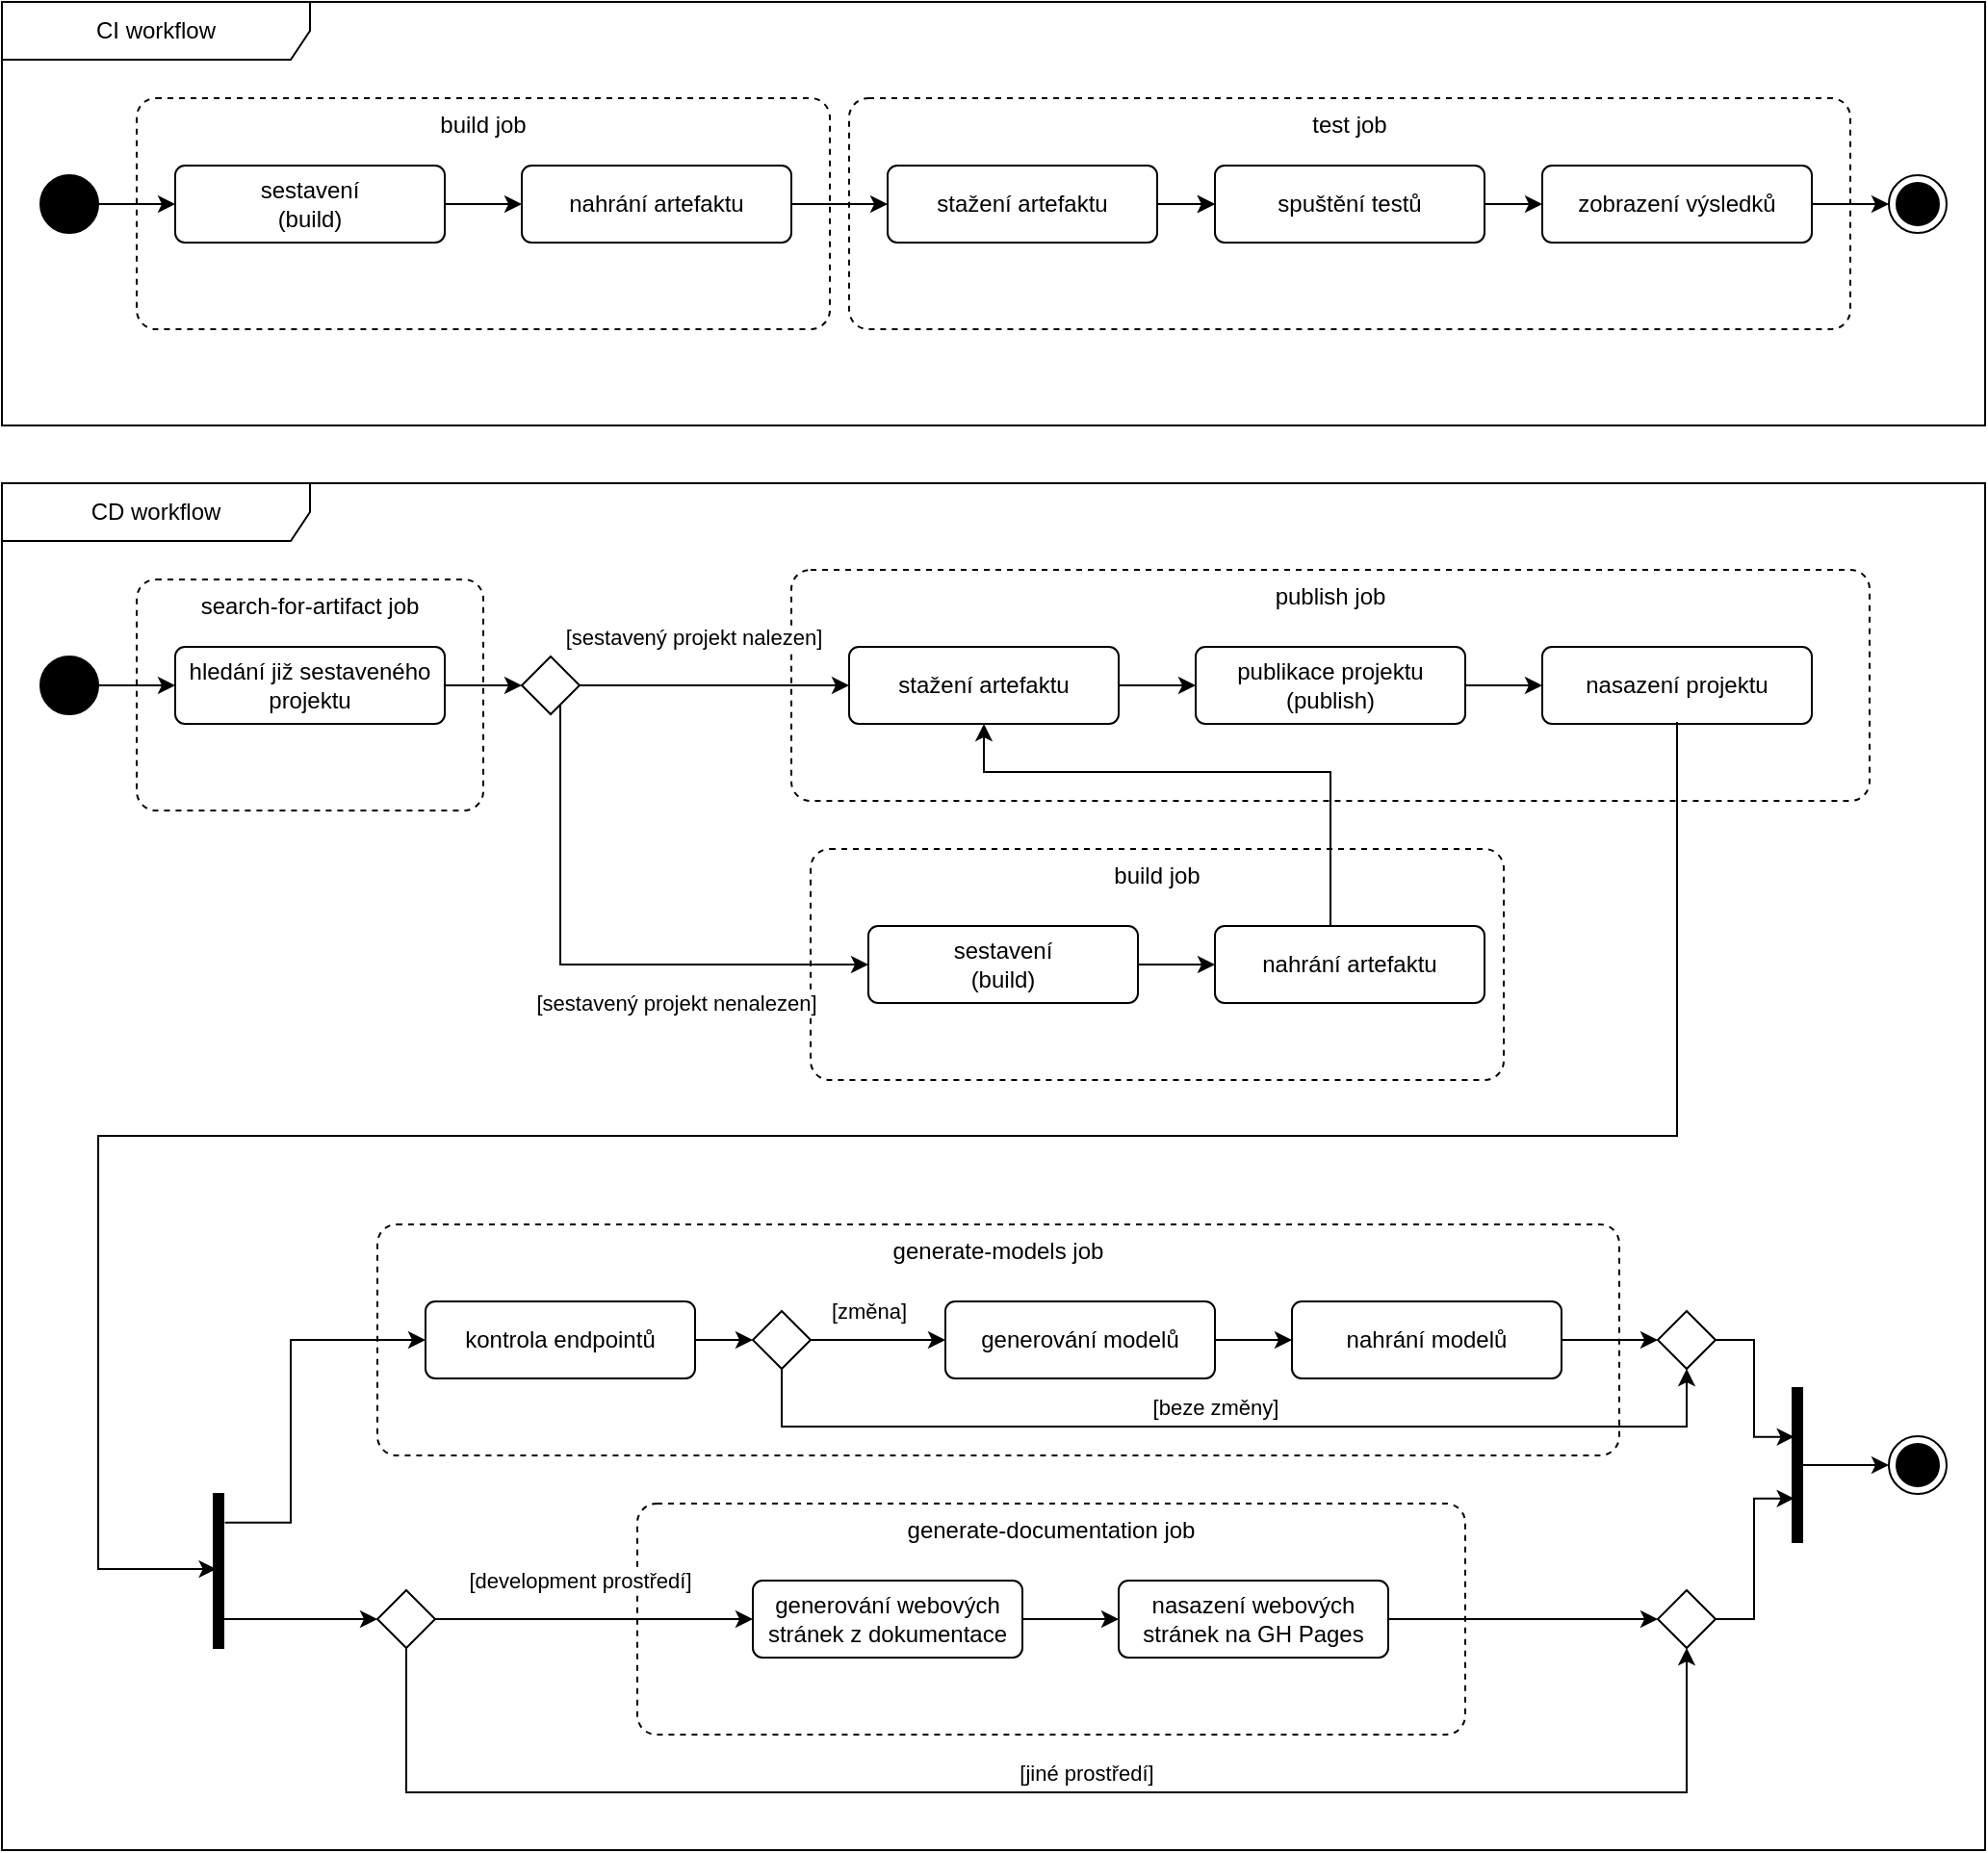 <mxfile version="26.0.15">
  <diagram name="Stránka-1" id="0nZLXH22_bBQ2f5gnhHG">
    <mxGraphModel dx="1682" dy="1073" grid="1" gridSize="10" guides="1" tooltips="1" connect="1" arrows="1" fold="1" page="1" pageScale="1" pageWidth="3300" pageHeight="4681" math="0" shadow="0">
      <root>
        <mxCell id="0" />
        <mxCell id="1" parent="0" />
        <mxCell id="ZliIxLHXJezebO3cyz0a-13" value="CI workflow" style="shape=umlFrame;whiteSpace=wrap;html=1;pointerEvents=0;recursiveResize=0;container=1;collapsible=0;width=160;" vertex="1" parent="1">
          <mxGeometry x="590" y="310" width="1030" height="220" as="geometry" />
        </mxCell>
        <mxCell id="ZliIxLHXJezebO3cyz0a-34" value="test job" style="html=1;align=center;verticalAlign=top;rounded=1;absoluteArcSize=1;arcSize=20;dashed=1;whiteSpace=wrap;" vertex="1" parent="ZliIxLHXJezebO3cyz0a-13">
          <mxGeometry x="440" y="50" width="520" height="120" as="geometry" />
        </mxCell>
        <mxCell id="ZliIxLHXJezebO3cyz0a-33" value="build job" style="html=1;align=center;verticalAlign=top;rounded=1;absoluteArcSize=1;arcSize=20;dashed=1;whiteSpace=wrap;" vertex="1" parent="ZliIxLHXJezebO3cyz0a-13">
          <mxGeometry x="70" y="50" width="360" height="120" as="geometry" />
        </mxCell>
        <mxCell id="ZliIxLHXJezebO3cyz0a-25" style="edgeStyle=orthogonalEdgeStyle;rounded=0;orthogonalLoop=1;jettySize=auto;html=1;" edge="1" parent="ZliIxLHXJezebO3cyz0a-13" source="ZliIxLHXJezebO3cyz0a-22" target="ZliIxLHXJezebO3cyz0a-24">
          <mxGeometry relative="1" as="geometry" />
        </mxCell>
        <mxCell id="ZliIxLHXJezebO3cyz0a-22" value="sestavení&lt;div&gt;(build)&lt;/div&gt;" style="html=1;align=center;verticalAlign=middle;rounded=1;absoluteArcSize=1;arcSize=10;dashed=0;whiteSpace=wrap;" vertex="1" parent="ZliIxLHXJezebO3cyz0a-13">
          <mxGeometry x="90" y="85" width="140" height="40" as="geometry" />
        </mxCell>
        <mxCell id="ZliIxLHXJezebO3cyz0a-27" style="edgeStyle=orthogonalEdgeStyle;rounded=0;orthogonalLoop=1;jettySize=auto;html=1;entryX=0;entryY=0.5;entryDx=0;entryDy=0;" edge="1" parent="ZliIxLHXJezebO3cyz0a-13" source="ZliIxLHXJezebO3cyz0a-24" target="ZliIxLHXJezebO3cyz0a-26">
          <mxGeometry relative="1" as="geometry" />
        </mxCell>
        <mxCell id="ZliIxLHXJezebO3cyz0a-24" value="nahrání artefaktu" style="html=1;align=center;verticalAlign=middle;rounded=1;absoluteArcSize=1;arcSize=10;dashed=0;whiteSpace=wrap;" vertex="1" parent="ZliIxLHXJezebO3cyz0a-13">
          <mxGeometry x="270" y="85" width="140" height="40" as="geometry" />
        </mxCell>
        <mxCell id="ZliIxLHXJezebO3cyz0a-12" value="" style="ellipse;html=1;shape=endState;fillColor=strokeColor;" vertex="1" parent="ZliIxLHXJezebO3cyz0a-13">
          <mxGeometry x="980" y="90" width="30" height="30" as="geometry" />
        </mxCell>
        <mxCell id="ZliIxLHXJezebO3cyz0a-29" style="edgeStyle=orthogonalEdgeStyle;rounded=0;orthogonalLoop=1;jettySize=auto;html=1;" edge="1" parent="ZliIxLHXJezebO3cyz0a-13" source="ZliIxLHXJezebO3cyz0a-26" target="ZliIxLHXJezebO3cyz0a-28">
          <mxGeometry relative="1" as="geometry" />
        </mxCell>
        <mxCell id="ZliIxLHXJezebO3cyz0a-105" value="" style="edgeStyle=orthogonalEdgeStyle;rounded=0;orthogonalLoop=1;jettySize=auto;html=1;" edge="1" parent="ZliIxLHXJezebO3cyz0a-13" source="ZliIxLHXJezebO3cyz0a-26" target="ZliIxLHXJezebO3cyz0a-28">
          <mxGeometry relative="1" as="geometry" />
        </mxCell>
        <mxCell id="ZliIxLHXJezebO3cyz0a-26" value="stažení artefaktu" style="html=1;align=center;verticalAlign=middle;rounded=1;absoluteArcSize=1;arcSize=10;dashed=0;whiteSpace=wrap;" vertex="1" parent="ZliIxLHXJezebO3cyz0a-13">
          <mxGeometry x="460" y="85" width="140" height="40" as="geometry" />
        </mxCell>
        <mxCell id="ZliIxLHXJezebO3cyz0a-11" value="" style="ellipse;fillColor=strokeColor;html=1;" vertex="1" parent="ZliIxLHXJezebO3cyz0a-13">
          <mxGeometry x="20" y="90" width="30" height="30" as="geometry" />
        </mxCell>
        <mxCell id="ZliIxLHXJezebO3cyz0a-23" style="edgeStyle=orthogonalEdgeStyle;rounded=0;orthogonalLoop=1;jettySize=auto;html=1;entryX=0;entryY=0.5;entryDx=0;entryDy=0;" edge="1" parent="ZliIxLHXJezebO3cyz0a-13" source="ZliIxLHXJezebO3cyz0a-11" target="ZliIxLHXJezebO3cyz0a-22">
          <mxGeometry relative="1" as="geometry" />
        </mxCell>
        <mxCell id="ZliIxLHXJezebO3cyz0a-31" style="edgeStyle=orthogonalEdgeStyle;rounded=0;orthogonalLoop=1;jettySize=auto;html=1;" edge="1" parent="ZliIxLHXJezebO3cyz0a-13" source="ZliIxLHXJezebO3cyz0a-28" target="ZliIxLHXJezebO3cyz0a-30">
          <mxGeometry relative="1" as="geometry" />
        </mxCell>
        <mxCell id="ZliIxLHXJezebO3cyz0a-28" value="spuštění testů" style="html=1;align=center;verticalAlign=middle;rounded=1;absoluteArcSize=1;arcSize=10;dashed=0;whiteSpace=wrap;" vertex="1" parent="ZliIxLHXJezebO3cyz0a-13">
          <mxGeometry x="630" y="85" width="140" height="40" as="geometry" />
        </mxCell>
        <mxCell id="ZliIxLHXJezebO3cyz0a-32" style="edgeStyle=orthogonalEdgeStyle;rounded=0;orthogonalLoop=1;jettySize=auto;html=1;entryX=0;entryY=0.5;entryDx=0;entryDy=0;" edge="1" parent="ZliIxLHXJezebO3cyz0a-13" source="ZliIxLHXJezebO3cyz0a-30" target="ZliIxLHXJezebO3cyz0a-12">
          <mxGeometry relative="1" as="geometry" />
        </mxCell>
        <mxCell id="ZliIxLHXJezebO3cyz0a-30" value="zobrazení výsledků" style="html=1;align=center;verticalAlign=middle;rounded=1;absoluteArcSize=1;arcSize=10;dashed=0;whiteSpace=wrap;" vertex="1" parent="ZliIxLHXJezebO3cyz0a-13">
          <mxGeometry x="800" y="85" width="140" height="40" as="geometry" />
        </mxCell>
        <mxCell id="ZliIxLHXJezebO3cyz0a-35" value="CD workflow" style="shape=umlFrame;whiteSpace=wrap;html=1;pointerEvents=0;recursiveResize=0;container=1;collapsible=0;width=160;" vertex="1" parent="1">
          <mxGeometry x="590" y="560" width="1030" height="710" as="geometry" />
        </mxCell>
        <mxCell id="ZliIxLHXJezebO3cyz0a-69" value="generate-documentation job" style="html=1;align=center;verticalAlign=top;rounded=1;absoluteArcSize=1;arcSize=20;dashed=1;whiteSpace=wrap;" vertex="1" parent="ZliIxLHXJezebO3cyz0a-35">
          <mxGeometry x="330" y="530" width="430" height="120" as="geometry" />
        </mxCell>
        <mxCell id="ZliIxLHXJezebO3cyz0a-68" value="generate-models job" style="html=1;align=center;verticalAlign=top;rounded=1;absoluteArcSize=1;arcSize=20;dashed=1;whiteSpace=wrap;" vertex="1" parent="ZliIxLHXJezebO3cyz0a-35">
          <mxGeometry x="195" y="385" width="645" height="120" as="geometry" />
        </mxCell>
        <mxCell id="ZliIxLHXJezebO3cyz0a-55" value="build job" style="html=1;align=center;verticalAlign=top;rounded=1;absoluteArcSize=1;arcSize=20;dashed=1;whiteSpace=wrap;" vertex="1" parent="ZliIxLHXJezebO3cyz0a-35">
          <mxGeometry x="420" y="190" width="360" height="120" as="geometry" />
        </mxCell>
        <mxCell id="ZliIxLHXJezebO3cyz0a-36" value="publish job" style="html=1;align=center;verticalAlign=top;rounded=1;absoluteArcSize=1;arcSize=20;dashed=1;whiteSpace=wrap;" vertex="1" parent="ZliIxLHXJezebO3cyz0a-35">
          <mxGeometry x="410" y="45" width="560" height="120" as="geometry" />
        </mxCell>
        <mxCell id="ZliIxLHXJezebO3cyz0a-37" value="search-for-artifact job" style="html=1;align=center;verticalAlign=top;rounded=1;absoluteArcSize=1;arcSize=20;dashed=1;whiteSpace=wrap;" vertex="1" parent="ZliIxLHXJezebO3cyz0a-35">
          <mxGeometry x="70" y="50" width="180" height="120" as="geometry" />
        </mxCell>
        <mxCell id="ZliIxLHXJezebO3cyz0a-38" style="edgeStyle=orthogonalEdgeStyle;rounded=0;orthogonalLoop=1;jettySize=auto;html=1;entryX=0;entryY=0.5;entryDx=0;entryDy=0;" edge="1" parent="ZliIxLHXJezebO3cyz0a-35" source="ZliIxLHXJezebO3cyz0a-39" target="ZliIxLHXJezebO3cyz0a-51">
          <mxGeometry relative="1" as="geometry">
            <mxPoint x="180" y="105" as="targetPoint" />
          </mxGeometry>
        </mxCell>
        <mxCell id="ZliIxLHXJezebO3cyz0a-39" value="hledání již sestaveného projektu" style="html=1;align=center;verticalAlign=middle;rounded=1;absoluteArcSize=1;arcSize=10;dashed=0;whiteSpace=wrap;" vertex="1" parent="ZliIxLHXJezebO3cyz0a-35">
          <mxGeometry x="90" y="85" width="140" height="40" as="geometry" />
        </mxCell>
        <mxCell id="ZliIxLHXJezebO3cyz0a-42" value="" style="ellipse;html=1;shape=endState;fillColor=strokeColor;" vertex="1" parent="ZliIxLHXJezebO3cyz0a-35">
          <mxGeometry x="980" y="495" width="30" height="30" as="geometry" />
        </mxCell>
        <mxCell id="ZliIxLHXJezebO3cyz0a-45" value="" style="ellipse;fillColor=strokeColor;html=1;" vertex="1" parent="ZliIxLHXJezebO3cyz0a-35">
          <mxGeometry x="20" y="90" width="30" height="30" as="geometry" />
        </mxCell>
        <mxCell id="ZliIxLHXJezebO3cyz0a-46" style="edgeStyle=orthogonalEdgeStyle;rounded=0;orthogonalLoop=1;jettySize=auto;html=1;entryX=0;entryY=0.5;entryDx=0;entryDy=0;" edge="1" parent="ZliIxLHXJezebO3cyz0a-35" source="ZliIxLHXJezebO3cyz0a-45" target="ZliIxLHXJezebO3cyz0a-39">
          <mxGeometry relative="1" as="geometry" />
        </mxCell>
        <mxCell id="ZliIxLHXJezebO3cyz0a-54" value="[sestavený projekt nalezen]" style="edgeStyle=orthogonalEdgeStyle;rounded=0;orthogonalLoop=1;jettySize=auto;html=1;entryX=0;entryY=0.5;entryDx=0;entryDy=0;" edge="1" parent="ZliIxLHXJezebO3cyz0a-35" source="ZliIxLHXJezebO3cyz0a-51" target="ZliIxLHXJezebO3cyz0a-53">
          <mxGeometry x="-0.158" y="25" relative="1" as="geometry">
            <mxPoint as="offset" />
          </mxGeometry>
        </mxCell>
        <mxCell id="ZliIxLHXJezebO3cyz0a-59" value="[sestavený projekt nenalezen]" style="edgeStyle=orthogonalEdgeStyle;rounded=0;orthogonalLoop=1;jettySize=auto;html=1;entryX=0;entryY=0.5;entryDx=0;entryDy=0;" edge="1" parent="ZliIxLHXJezebO3cyz0a-35" source="ZliIxLHXJezebO3cyz0a-51" target="ZliIxLHXJezebO3cyz0a-57">
          <mxGeometry x="0.322" y="-20" relative="1" as="geometry">
            <Array as="points">
              <mxPoint x="290" y="250" />
            </Array>
            <mxPoint as="offset" />
          </mxGeometry>
        </mxCell>
        <mxCell id="ZliIxLHXJezebO3cyz0a-51" value="" style="rhombus;" vertex="1" parent="ZliIxLHXJezebO3cyz0a-35">
          <mxGeometry x="270" y="90" width="30" height="30" as="geometry" />
        </mxCell>
        <mxCell id="ZliIxLHXJezebO3cyz0a-61" style="edgeStyle=orthogonalEdgeStyle;rounded=0;orthogonalLoop=1;jettySize=auto;html=1;" edge="1" parent="ZliIxLHXJezebO3cyz0a-35" source="ZliIxLHXJezebO3cyz0a-53" target="ZliIxLHXJezebO3cyz0a-60">
          <mxGeometry relative="1" as="geometry" />
        </mxCell>
        <mxCell id="ZliIxLHXJezebO3cyz0a-53" value="stažení artefaktu" style="html=1;align=center;verticalAlign=middle;rounded=1;absoluteArcSize=1;arcSize=10;dashed=0;whiteSpace=wrap;" vertex="1" parent="ZliIxLHXJezebO3cyz0a-35">
          <mxGeometry x="440" y="85" width="140" height="40" as="geometry" />
        </mxCell>
        <mxCell id="ZliIxLHXJezebO3cyz0a-56" style="edgeStyle=orthogonalEdgeStyle;rounded=0;orthogonalLoop=1;jettySize=auto;html=1;" edge="1" parent="ZliIxLHXJezebO3cyz0a-35" source="ZliIxLHXJezebO3cyz0a-57" target="ZliIxLHXJezebO3cyz0a-58">
          <mxGeometry relative="1" as="geometry" />
        </mxCell>
        <mxCell id="ZliIxLHXJezebO3cyz0a-57" value="sestavení&lt;div&gt;(build)&lt;/div&gt;" style="html=1;align=center;verticalAlign=middle;rounded=1;absoluteArcSize=1;arcSize=10;dashed=0;whiteSpace=wrap;" vertex="1" parent="ZliIxLHXJezebO3cyz0a-35">
          <mxGeometry x="450" y="230" width="140" height="40" as="geometry" />
        </mxCell>
        <mxCell id="ZliIxLHXJezebO3cyz0a-63" style="edgeStyle=orthogonalEdgeStyle;rounded=0;orthogonalLoop=1;jettySize=auto;html=1;entryX=0.5;entryY=1;entryDx=0;entryDy=0;" edge="1" parent="ZliIxLHXJezebO3cyz0a-35" source="ZliIxLHXJezebO3cyz0a-58" target="ZliIxLHXJezebO3cyz0a-53">
          <mxGeometry relative="1" as="geometry">
            <Array as="points">
              <mxPoint x="690" y="150" />
              <mxPoint x="510" y="150" />
            </Array>
          </mxGeometry>
        </mxCell>
        <mxCell id="ZliIxLHXJezebO3cyz0a-58" value="nahrání artefaktu" style="html=1;align=center;verticalAlign=middle;rounded=1;absoluteArcSize=1;arcSize=10;dashed=0;whiteSpace=wrap;" vertex="1" parent="ZliIxLHXJezebO3cyz0a-35">
          <mxGeometry x="630" y="230" width="140" height="40" as="geometry" />
        </mxCell>
        <mxCell id="ZliIxLHXJezebO3cyz0a-64" style="edgeStyle=orthogonalEdgeStyle;rounded=0;orthogonalLoop=1;jettySize=auto;html=1;" edge="1" parent="ZliIxLHXJezebO3cyz0a-35" source="ZliIxLHXJezebO3cyz0a-60" target="ZliIxLHXJezebO3cyz0a-62">
          <mxGeometry relative="1" as="geometry" />
        </mxCell>
        <mxCell id="ZliIxLHXJezebO3cyz0a-60" value="publikace projektu&lt;div&gt;(publish)&lt;/div&gt;" style="html=1;align=center;verticalAlign=middle;rounded=1;absoluteArcSize=1;arcSize=10;dashed=0;whiteSpace=wrap;" vertex="1" parent="ZliIxLHXJezebO3cyz0a-35">
          <mxGeometry x="620" y="85" width="140" height="40" as="geometry" />
        </mxCell>
        <mxCell id="ZliIxLHXJezebO3cyz0a-62" value="nasazení projektu" style="html=1;align=center;verticalAlign=middle;rounded=1;absoluteArcSize=1;arcSize=10;dashed=0;whiteSpace=wrap;" vertex="1" parent="ZliIxLHXJezebO3cyz0a-35">
          <mxGeometry x="800" y="85" width="140" height="40" as="geometry" />
        </mxCell>
        <mxCell id="ZliIxLHXJezebO3cyz0a-71" style="edgeStyle=orthogonalEdgeStyle;rounded=0;orthogonalLoop=1;jettySize=auto;html=1;entryX=0;entryY=0.5;entryDx=0;entryDy=0;exitX=1.159;exitY=0.186;exitDx=0;exitDy=0;exitPerimeter=0;" edge="1" parent="ZliIxLHXJezebO3cyz0a-35" source="ZliIxLHXJezebO3cyz0a-66" target="ZliIxLHXJezebO3cyz0a-70">
          <mxGeometry relative="1" as="geometry">
            <Array as="points">
              <mxPoint x="150" y="540" />
              <mxPoint x="150" y="445" />
            </Array>
          </mxGeometry>
        </mxCell>
        <mxCell id="ZliIxLHXJezebO3cyz0a-73" style="edgeStyle=orthogonalEdgeStyle;rounded=0;orthogonalLoop=1;jettySize=auto;html=1;entryX=0;entryY=0.5;entryDx=0;entryDy=0;exitX=0.936;exitY=0.813;exitDx=0;exitDy=0;exitPerimeter=0;" edge="1" parent="ZliIxLHXJezebO3cyz0a-35" source="ZliIxLHXJezebO3cyz0a-66" target="ZliIxLHXJezebO3cyz0a-72">
          <mxGeometry relative="1" as="geometry">
            <Array as="points" />
          </mxGeometry>
        </mxCell>
        <mxCell id="ZliIxLHXJezebO3cyz0a-66" value="" style="html=1;points=[];perimeter=orthogonalPerimeter;fillColor=strokeColor;" vertex="1" parent="ZliIxLHXJezebO3cyz0a-35">
          <mxGeometry x="110" y="525" width="5" height="80" as="geometry" />
        </mxCell>
        <mxCell id="ZliIxLHXJezebO3cyz0a-89" style="edgeStyle=orthogonalEdgeStyle;rounded=0;orthogonalLoop=1;jettySize=auto;html=1;entryX=0;entryY=0.5;entryDx=0;entryDy=0;" edge="1" parent="ZliIxLHXJezebO3cyz0a-35" source="ZliIxLHXJezebO3cyz0a-70" target="ZliIxLHXJezebO3cyz0a-88">
          <mxGeometry relative="1" as="geometry" />
        </mxCell>
        <mxCell id="ZliIxLHXJezebO3cyz0a-70" value="kontrola endpointů" style="html=1;align=center;verticalAlign=middle;rounded=1;absoluteArcSize=1;arcSize=10;dashed=0;whiteSpace=wrap;" vertex="1" parent="ZliIxLHXJezebO3cyz0a-35">
          <mxGeometry x="220" y="425" width="140" height="40" as="geometry" />
        </mxCell>
        <mxCell id="ZliIxLHXJezebO3cyz0a-76" style="edgeStyle=orthogonalEdgeStyle;rounded=0;orthogonalLoop=1;jettySize=auto;html=1;" edge="1" parent="ZliIxLHXJezebO3cyz0a-35" source="ZliIxLHXJezebO3cyz0a-72" target="ZliIxLHXJezebO3cyz0a-75">
          <mxGeometry relative="1" as="geometry" />
        </mxCell>
        <mxCell id="ZliIxLHXJezebO3cyz0a-77" value="[development prostředí]" style="edgeLabel;html=1;align=center;verticalAlign=middle;resizable=0;points=[];" vertex="1" connectable="0" parent="ZliIxLHXJezebO3cyz0a-76">
          <mxGeometry x="0.152" relative="1" as="geometry">
            <mxPoint x="-20" y="-20" as="offset" />
          </mxGeometry>
        </mxCell>
        <mxCell id="ZliIxLHXJezebO3cyz0a-72" value="" style="rhombus;" vertex="1" parent="ZliIxLHXJezebO3cyz0a-35">
          <mxGeometry x="195" y="575" width="30" height="30" as="geometry" />
        </mxCell>
        <mxCell id="ZliIxLHXJezebO3cyz0a-79" style="edgeStyle=orthogonalEdgeStyle;rounded=0;orthogonalLoop=1;jettySize=auto;html=1;" edge="1" parent="ZliIxLHXJezebO3cyz0a-35" source="ZliIxLHXJezebO3cyz0a-75" target="ZliIxLHXJezebO3cyz0a-78">
          <mxGeometry relative="1" as="geometry" />
        </mxCell>
        <mxCell id="ZliIxLHXJezebO3cyz0a-75" value="generování webových stránek z dokumentace" style="html=1;align=center;verticalAlign=middle;rounded=1;absoluteArcSize=1;arcSize=10;dashed=0;whiteSpace=wrap;" vertex="1" parent="ZliIxLHXJezebO3cyz0a-35">
          <mxGeometry x="390" y="570" width="140" height="40" as="geometry" />
        </mxCell>
        <mxCell id="ZliIxLHXJezebO3cyz0a-82" style="edgeStyle=orthogonalEdgeStyle;rounded=0;orthogonalLoop=1;jettySize=auto;html=1;entryX=0;entryY=0.5;entryDx=0;entryDy=0;" edge="1" parent="ZliIxLHXJezebO3cyz0a-35" source="ZliIxLHXJezebO3cyz0a-78" target="ZliIxLHXJezebO3cyz0a-81">
          <mxGeometry relative="1" as="geometry" />
        </mxCell>
        <mxCell id="ZliIxLHXJezebO3cyz0a-78" value="nasazení webových stránek na GH Pages" style="html=1;align=center;verticalAlign=middle;rounded=1;absoluteArcSize=1;arcSize=10;dashed=0;whiteSpace=wrap;" vertex="1" parent="ZliIxLHXJezebO3cyz0a-35">
          <mxGeometry x="580" y="570" width="140" height="40" as="geometry" />
        </mxCell>
        <mxCell id="ZliIxLHXJezebO3cyz0a-87" style="edgeStyle=orthogonalEdgeStyle;rounded=0;orthogonalLoop=1;jettySize=auto;html=1;entryX=0;entryY=0.5;entryDx=0;entryDy=0;" edge="1" parent="ZliIxLHXJezebO3cyz0a-35" source="ZliIxLHXJezebO3cyz0a-80" target="ZliIxLHXJezebO3cyz0a-42">
          <mxGeometry relative="1" as="geometry">
            <mxPoint x="970" y="510" as="targetPoint" />
          </mxGeometry>
        </mxCell>
        <mxCell id="ZliIxLHXJezebO3cyz0a-80" value="" style="html=1;points=[];perimeter=orthogonalPerimeter;fillColor=strokeColor;" vertex="1" parent="ZliIxLHXJezebO3cyz0a-35">
          <mxGeometry x="930" y="470" width="5" height="80" as="geometry" />
        </mxCell>
        <mxCell id="ZliIxLHXJezebO3cyz0a-81" value="" style="rhombus;" vertex="1" parent="ZliIxLHXJezebO3cyz0a-35">
          <mxGeometry x="860" y="575" width="30" height="30" as="geometry" />
        </mxCell>
        <mxCell id="ZliIxLHXJezebO3cyz0a-85" style="edgeStyle=orthogonalEdgeStyle;rounded=0;orthogonalLoop=1;jettySize=auto;html=1;entryX=0.167;entryY=0.717;entryDx=0;entryDy=0;entryPerimeter=0;" edge="1" parent="ZliIxLHXJezebO3cyz0a-35" source="ZliIxLHXJezebO3cyz0a-81" target="ZliIxLHXJezebO3cyz0a-80">
          <mxGeometry relative="1" as="geometry">
            <Array as="points">
              <mxPoint x="910" y="590" />
              <mxPoint x="910" y="527" />
            </Array>
          </mxGeometry>
        </mxCell>
        <mxCell id="ZliIxLHXJezebO3cyz0a-83" style="edgeStyle=orthogonalEdgeStyle;rounded=0;orthogonalLoop=1;jettySize=auto;html=1;entryX=0.5;entryY=1;entryDx=0;entryDy=0;exitX=0.5;exitY=1;exitDx=0;exitDy=0;" edge="1" parent="ZliIxLHXJezebO3cyz0a-35" source="ZliIxLHXJezebO3cyz0a-72" target="ZliIxLHXJezebO3cyz0a-81">
          <mxGeometry relative="1" as="geometry">
            <mxPoint x="210" y="640" as="sourcePoint" />
            <mxPoint x="875" y="640" as="targetPoint" />
            <Array as="points">
              <mxPoint x="210" y="680" />
              <mxPoint x="875" y="680" />
            </Array>
          </mxGeometry>
        </mxCell>
        <mxCell id="ZliIxLHXJezebO3cyz0a-84" value="[jiné prostředí]" style="edgeLabel;html=1;align=center;verticalAlign=middle;resizable=0;points=[];" vertex="1" connectable="0" parent="ZliIxLHXJezebO3cyz0a-83">
          <mxGeometry x="0.069" y="2" relative="1" as="geometry">
            <mxPoint x="-8" y="-8" as="offset" />
          </mxGeometry>
        </mxCell>
        <mxCell id="ZliIxLHXJezebO3cyz0a-93" style="edgeStyle=orthogonalEdgeStyle;rounded=0;orthogonalLoop=1;jettySize=auto;html=1;" edge="1" parent="ZliIxLHXJezebO3cyz0a-35" source="ZliIxLHXJezebO3cyz0a-88" target="ZliIxLHXJezebO3cyz0a-92">
          <mxGeometry relative="1" as="geometry" />
        </mxCell>
        <mxCell id="ZliIxLHXJezebO3cyz0a-97" value="[změna]" style="edgeLabel;html=1;align=center;verticalAlign=middle;resizable=0;points=[];" vertex="1" connectable="0" parent="ZliIxLHXJezebO3cyz0a-93">
          <mxGeometry x="-0.433" y="2" relative="1" as="geometry">
            <mxPoint x="10" y="-13" as="offset" />
          </mxGeometry>
        </mxCell>
        <mxCell id="ZliIxLHXJezebO3cyz0a-98" style="edgeStyle=orthogonalEdgeStyle;rounded=0;orthogonalLoop=1;jettySize=auto;html=1;entryX=0.5;entryY=1;entryDx=0;entryDy=0;" edge="1" parent="ZliIxLHXJezebO3cyz0a-35" source="ZliIxLHXJezebO3cyz0a-88" target="ZliIxLHXJezebO3cyz0a-91">
          <mxGeometry relative="1" as="geometry">
            <Array as="points">
              <mxPoint x="405" y="490" />
              <mxPoint x="875" y="490" />
            </Array>
          </mxGeometry>
        </mxCell>
        <mxCell id="ZliIxLHXJezebO3cyz0a-99" value="[beze změny]" style="edgeLabel;html=1;align=center;verticalAlign=middle;resizable=0;points=[];" vertex="1" connectable="0" parent="ZliIxLHXJezebO3cyz0a-98">
          <mxGeometry x="-0.032" y="2" relative="1" as="geometry">
            <mxPoint x="-2" y="-8" as="offset" />
          </mxGeometry>
        </mxCell>
        <mxCell id="ZliIxLHXJezebO3cyz0a-88" value="" style="rhombus;" vertex="1" parent="ZliIxLHXJezebO3cyz0a-35">
          <mxGeometry x="390" y="430" width="30" height="30" as="geometry" />
        </mxCell>
        <mxCell id="ZliIxLHXJezebO3cyz0a-91" value="" style="rhombus;" vertex="1" parent="ZliIxLHXJezebO3cyz0a-35">
          <mxGeometry x="860" y="430" width="30" height="30" as="geometry" />
        </mxCell>
        <mxCell id="ZliIxLHXJezebO3cyz0a-95" style="edgeStyle=orthogonalEdgeStyle;rounded=0;orthogonalLoop=1;jettySize=auto;html=1;" edge="1" parent="ZliIxLHXJezebO3cyz0a-35" source="ZliIxLHXJezebO3cyz0a-92" target="ZliIxLHXJezebO3cyz0a-94">
          <mxGeometry relative="1" as="geometry" />
        </mxCell>
        <mxCell id="ZliIxLHXJezebO3cyz0a-92" value="generování modelů" style="html=1;align=center;verticalAlign=middle;rounded=1;absoluteArcSize=1;arcSize=10;dashed=0;whiteSpace=wrap;" vertex="1" parent="ZliIxLHXJezebO3cyz0a-35">
          <mxGeometry x="490" y="425" width="140" height="40" as="geometry" />
        </mxCell>
        <mxCell id="ZliIxLHXJezebO3cyz0a-96" style="edgeStyle=orthogonalEdgeStyle;rounded=0;orthogonalLoop=1;jettySize=auto;html=1;entryX=0;entryY=0.5;entryDx=0;entryDy=0;" edge="1" parent="ZliIxLHXJezebO3cyz0a-35" source="ZliIxLHXJezebO3cyz0a-94" target="ZliIxLHXJezebO3cyz0a-91">
          <mxGeometry relative="1" as="geometry" />
        </mxCell>
        <mxCell id="ZliIxLHXJezebO3cyz0a-94" value="nahrání modelů" style="html=1;align=center;verticalAlign=middle;rounded=1;absoluteArcSize=1;arcSize=10;dashed=0;whiteSpace=wrap;" vertex="1" parent="ZliIxLHXJezebO3cyz0a-35">
          <mxGeometry x="670" y="425" width="140" height="40" as="geometry" />
        </mxCell>
        <mxCell id="ZliIxLHXJezebO3cyz0a-100" style="edgeStyle=orthogonalEdgeStyle;rounded=0;orthogonalLoop=1;jettySize=auto;html=1;entryX=0.167;entryY=0.317;entryDx=0;entryDy=0;entryPerimeter=0;" edge="1" parent="ZliIxLHXJezebO3cyz0a-35" source="ZliIxLHXJezebO3cyz0a-91" target="ZliIxLHXJezebO3cyz0a-80">
          <mxGeometry relative="1" as="geometry">
            <Array as="points">
              <mxPoint x="910" y="445" />
              <mxPoint x="910" y="495" />
            </Array>
          </mxGeometry>
        </mxCell>
        <mxCell id="ZliIxLHXJezebO3cyz0a-104" style="edgeStyle=orthogonalEdgeStyle;rounded=0;orthogonalLoop=1;jettySize=auto;html=1;entryX=0.269;entryY=0.493;entryDx=0;entryDy=0;entryPerimeter=0;" edge="1" parent="ZliIxLHXJezebO3cyz0a-35" target="ZliIxLHXJezebO3cyz0a-66">
          <mxGeometry relative="1" as="geometry">
            <mxPoint x="870.0" y="124" as="sourcePoint" />
            <mxPoint x="110.315" y="561.44" as="targetPoint" />
            <Array as="points">
              <mxPoint x="870" y="339" />
              <mxPoint x="50" y="339" />
              <mxPoint x="50" y="564" />
              <mxPoint x="111" y="564" />
            </Array>
          </mxGeometry>
        </mxCell>
      </root>
    </mxGraphModel>
  </diagram>
</mxfile>
